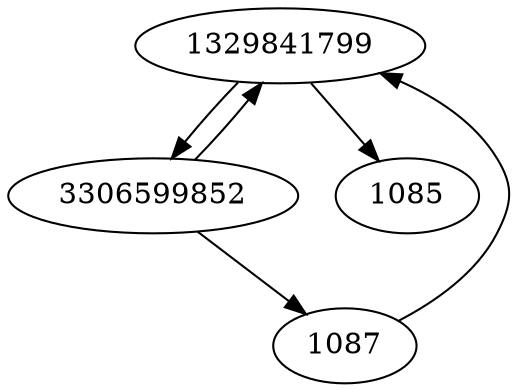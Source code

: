 strict digraph  {
1329841799;
3306599852;
1085;
1087;
1329841799 -> 3306599852;
1329841799 -> 1085;
3306599852 -> 1329841799;
3306599852 -> 1087;
1087 -> 1329841799;
}
